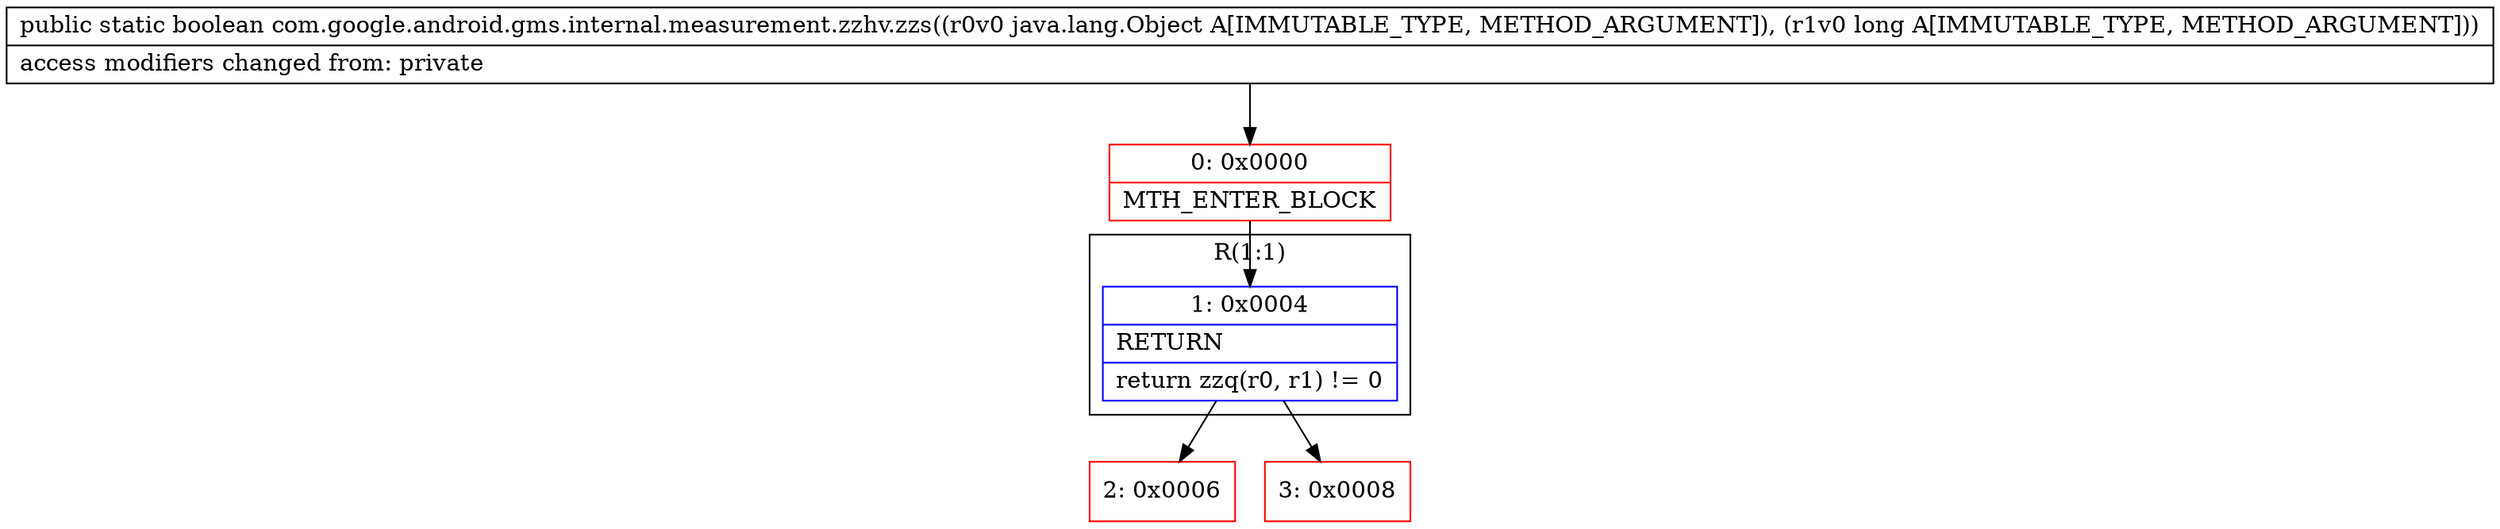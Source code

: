 digraph "CFG forcom.google.android.gms.internal.measurement.zzhv.zzs(Ljava\/lang\/Object;J)Z" {
subgraph cluster_Region_1291220883 {
label = "R(1:1)";
node [shape=record,color=blue];
Node_1 [shape=record,label="{1\:\ 0x0004|RETURN\l|return zzq(r0, r1) != 0\l}"];
}
Node_0 [shape=record,color=red,label="{0\:\ 0x0000|MTH_ENTER_BLOCK\l}"];
Node_2 [shape=record,color=red,label="{2\:\ 0x0006}"];
Node_3 [shape=record,color=red,label="{3\:\ 0x0008}"];
MethodNode[shape=record,label="{public static boolean com.google.android.gms.internal.measurement.zzhv.zzs((r0v0 java.lang.Object A[IMMUTABLE_TYPE, METHOD_ARGUMENT]), (r1v0 long A[IMMUTABLE_TYPE, METHOD_ARGUMENT]))  | access modifiers changed from: private\l}"];
MethodNode -> Node_0;
Node_1 -> Node_2;
Node_1 -> Node_3;
Node_0 -> Node_1;
}

